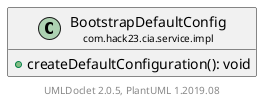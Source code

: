@startuml
    set namespaceSeparator none
    hide empty fields
    hide empty methods

    class "<size:14>BootstrapDefaultConfig\n<size:10>com.hack23.cia.service.impl" as com.hack23.cia.service.impl.BootstrapDefaultConfig [[BootstrapDefaultConfig.html]] {
        +createDefaultConfiguration(): void
    }

    center footer UMLDoclet 2.0.5, PlantUML 1.2019.08
@enduml
